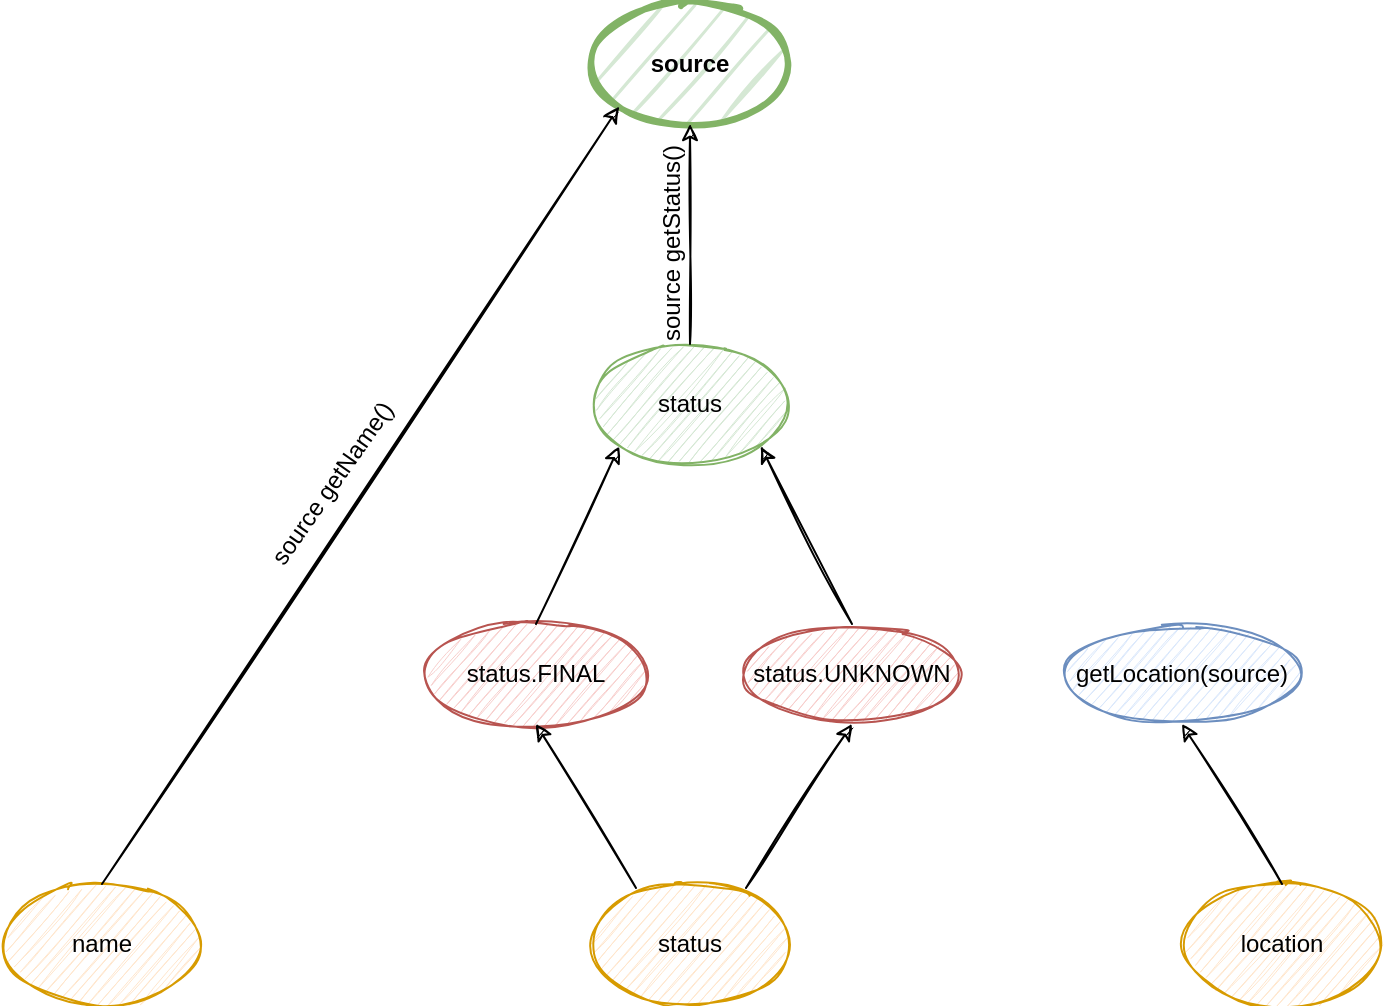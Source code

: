 <mxfile version="14.2.9" type="github">
  <diagram id="rYhMgfwNKbTofmugoh7U" name="Page-1">
    <mxGraphModel dx="1962" dy="1152" grid="1" gridSize="10" guides="1" tooltips="1" connect="1" arrows="1" fold="1" page="1" pageScale="1" pageWidth="827" pageHeight="1169" math="0" shadow="0">
      <root>
        <mxCell id="0" />
        <mxCell id="1" parent="0" />
        <mxCell id="7d4OW412Z7Q2IF9BUur--5" value="name" style="ellipse;whiteSpace=wrap;html=1;fillColor=#ffe6cc;strokeColor=#d79b00;sketch=1;" vertex="1" parent="1">
          <mxGeometry x="70" y="470" width="100" height="60" as="geometry" />
        </mxCell>
        <mxCell id="7d4OW412Z7Q2IF9BUur--6" value="status" style="ellipse;whiteSpace=wrap;html=1;fillColor=#ffe6cc;strokeColor=#d79b00;sketch=1;" vertex="1" parent="1">
          <mxGeometry x="364" y="470" width="100" height="60" as="geometry" />
        </mxCell>
        <mxCell id="7d4OW412Z7Q2IF9BUur--7" value="location" style="ellipse;whiteSpace=wrap;html=1;fillColor=#ffe6cc;strokeColor=#d79b00;sketch=1;" vertex="1" parent="1">
          <mxGeometry x="660" y="470" width="100" height="60" as="geometry" />
        </mxCell>
        <mxCell id="7d4OW412Z7Q2IF9BUur--8" value="status.FINAL" style="ellipse;whiteSpace=wrap;html=1;fillColor=#f8cecc;strokeColor=#b85450;sketch=1;" vertex="1" parent="1">
          <mxGeometry x="280" y="340" width="114" height="50" as="geometry" />
        </mxCell>
        <mxCell id="7d4OW412Z7Q2IF9BUur--9" value="status.UNKNOWN" style="ellipse;whiteSpace=wrap;html=1;fillColor=#f8cecc;strokeColor=#b85450;sketch=1;" vertex="1" parent="1">
          <mxGeometry x="440" y="340" width="110" height="50" as="geometry" />
        </mxCell>
        <mxCell id="7d4OW412Z7Q2IF9BUur--10" value="&lt;b&gt;source&lt;/b&gt;" style="ellipse;whiteSpace=wrap;html=1;sketch=1;fillColor=#d5e8d4;strokeColor=#82b366;strokeWidth=3;" vertex="1" parent="1">
          <mxGeometry x="364" y="30" width="100" height="60" as="geometry" />
        </mxCell>
        <mxCell id="7d4OW412Z7Q2IF9BUur--11" value="" style="endArrow=classic;html=1;entryX=0.5;entryY=1;entryDx=0;entryDy=0;exitX=0.78;exitY=0.033;exitDx=0;exitDy=0;exitPerimeter=0;sketch=1;" edge="1" parent="1" source="7d4OW412Z7Q2IF9BUur--6" target="7d4OW412Z7Q2IF9BUur--9">
          <mxGeometry width="50" height="50" relative="1" as="geometry">
            <mxPoint x="500" y="460" as="sourcePoint" />
            <mxPoint x="550" y="410" as="targetPoint" />
          </mxGeometry>
        </mxCell>
        <mxCell id="7d4OW412Z7Q2IF9BUur--12" value="" style="endArrow=classic;html=1;entryX=0.5;entryY=1;entryDx=0;entryDy=0;exitX=0.23;exitY=0.033;exitDx=0;exitDy=0;exitPerimeter=0;sketch=1;" edge="1" parent="1" source="7d4OW412Z7Q2IF9BUur--6" target="7d4OW412Z7Q2IF9BUur--8">
          <mxGeometry width="50" height="50" relative="1" as="geometry">
            <mxPoint x="340" y="440" as="sourcePoint" />
            <mxPoint x="400.793" y="357.441" as="targetPoint" />
          </mxGeometry>
        </mxCell>
        <mxCell id="7d4OW412Z7Q2IF9BUur--13" value="" style="endArrow=classic;html=1;entryX=0;entryY=1;entryDx=0;entryDy=0;exitX=0.5;exitY=0;exitDx=0;exitDy=0;sketch=1;" edge="1" parent="1" source="7d4OW412Z7Q2IF9BUur--5" target="7d4OW412Z7Q2IF9BUur--10">
          <mxGeometry width="50" height="50" relative="1" as="geometry">
            <mxPoint x="170" y="430" as="sourcePoint" />
            <mxPoint x="230.793" y="347.441" as="targetPoint" />
          </mxGeometry>
        </mxCell>
        <mxCell id="7d4OW412Z7Q2IF9BUur--14" value="source getName()" style="text;html=1;align=center;verticalAlign=middle;resizable=0;points=[];autosize=1;rotation=-55;" vertex="1" parent="1">
          <mxGeometry x="180" y="260" width="110" height="20" as="geometry" />
        </mxCell>
        <mxCell id="7d4OW412Z7Q2IF9BUur--15" value="" style="endArrow=classic;html=1;entryX=0.5;entryY=1;entryDx=0;entryDy=0;exitX=0.5;exitY=0;exitDx=0;exitDy=0;sketch=1;" edge="1" parent="1" source="7d4OW412Z7Q2IF9BUur--7" target="7d4OW412Z7Q2IF9BUur--16">
          <mxGeometry width="50" height="50" relative="1" as="geometry">
            <mxPoint x="670" y="470" as="sourcePoint" />
            <mxPoint x="730.793" y="387.441" as="targetPoint" />
          </mxGeometry>
        </mxCell>
        <mxCell id="7d4OW412Z7Q2IF9BUur--16" value="getLocation(source)" style="ellipse;whiteSpace=wrap;html=1;fillColor=#dae8fc;strokeColor=#6c8ebf;sketch=1;" vertex="1" parent="1">
          <mxGeometry x="600" y="340" width="120" height="50" as="geometry" />
        </mxCell>
        <mxCell id="7d4OW412Z7Q2IF9BUur--17" value="status" style="ellipse;whiteSpace=wrap;html=1;fillColor=#d5e8d4;strokeColor=#82b366;sketch=1;" vertex="1" parent="1">
          <mxGeometry x="364" y="200" width="100" height="60" as="geometry" />
        </mxCell>
        <mxCell id="7d4OW412Z7Q2IF9BUur--18" value="" style="endArrow=classic;html=1;entryX=0.5;entryY=1;entryDx=0;entryDy=0;sketch=1;" edge="1" parent="1" source="7d4OW412Z7Q2IF9BUur--17" target="7d4OW412Z7Q2IF9BUur--10">
          <mxGeometry width="50" height="50" relative="1" as="geometry">
            <mxPoint x="540" y="190" as="sourcePoint" />
            <mxPoint x="590" y="140" as="targetPoint" />
          </mxGeometry>
        </mxCell>
        <mxCell id="7d4OW412Z7Q2IF9BUur--20" value="" style="endArrow=classic;html=1;entryX=0;entryY=1;entryDx=0;entryDy=0;exitX=0.5;exitY=0;exitDx=0;exitDy=0;sketch=1;" edge="1" parent="1" source="7d4OW412Z7Q2IF9BUur--8" target="7d4OW412Z7Q2IF9BUur--17">
          <mxGeometry width="50" height="50" relative="1" as="geometry">
            <mxPoint x="430" y="270" as="sourcePoint" />
            <mxPoint x="380" y="188.02" as="targetPoint" />
          </mxGeometry>
        </mxCell>
        <mxCell id="7d4OW412Z7Q2IF9BUur--21" value="" style="endArrow=classic;html=1;entryX=1;entryY=1;entryDx=0;entryDy=0;exitX=0.5;exitY=0;exitDx=0;exitDy=0;sketch=1;" edge="1" parent="1" source="7d4OW412Z7Q2IF9BUur--9" target="7d4OW412Z7Q2IF9BUur--17">
          <mxGeometry width="50" height="50" relative="1" as="geometry">
            <mxPoint x="580" y="320" as="sourcePoint" />
            <mxPoint x="530" y="238.02" as="targetPoint" />
          </mxGeometry>
        </mxCell>
        <mxCell id="7d4OW412Z7Q2IF9BUur--22" value="source getStatus()" style="text;html=1;align=center;verticalAlign=middle;resizable=0;points=[];autosize=1;rotation=-90;sketch=1;" vertex="1" parent="1">
          <mxGeometry x="349.998" y="139.999" width="110" height="20" as="geometry" />
        </mxCell>
      </root>
    </mxGraphModel>
  </diagram>
</mxfile>
